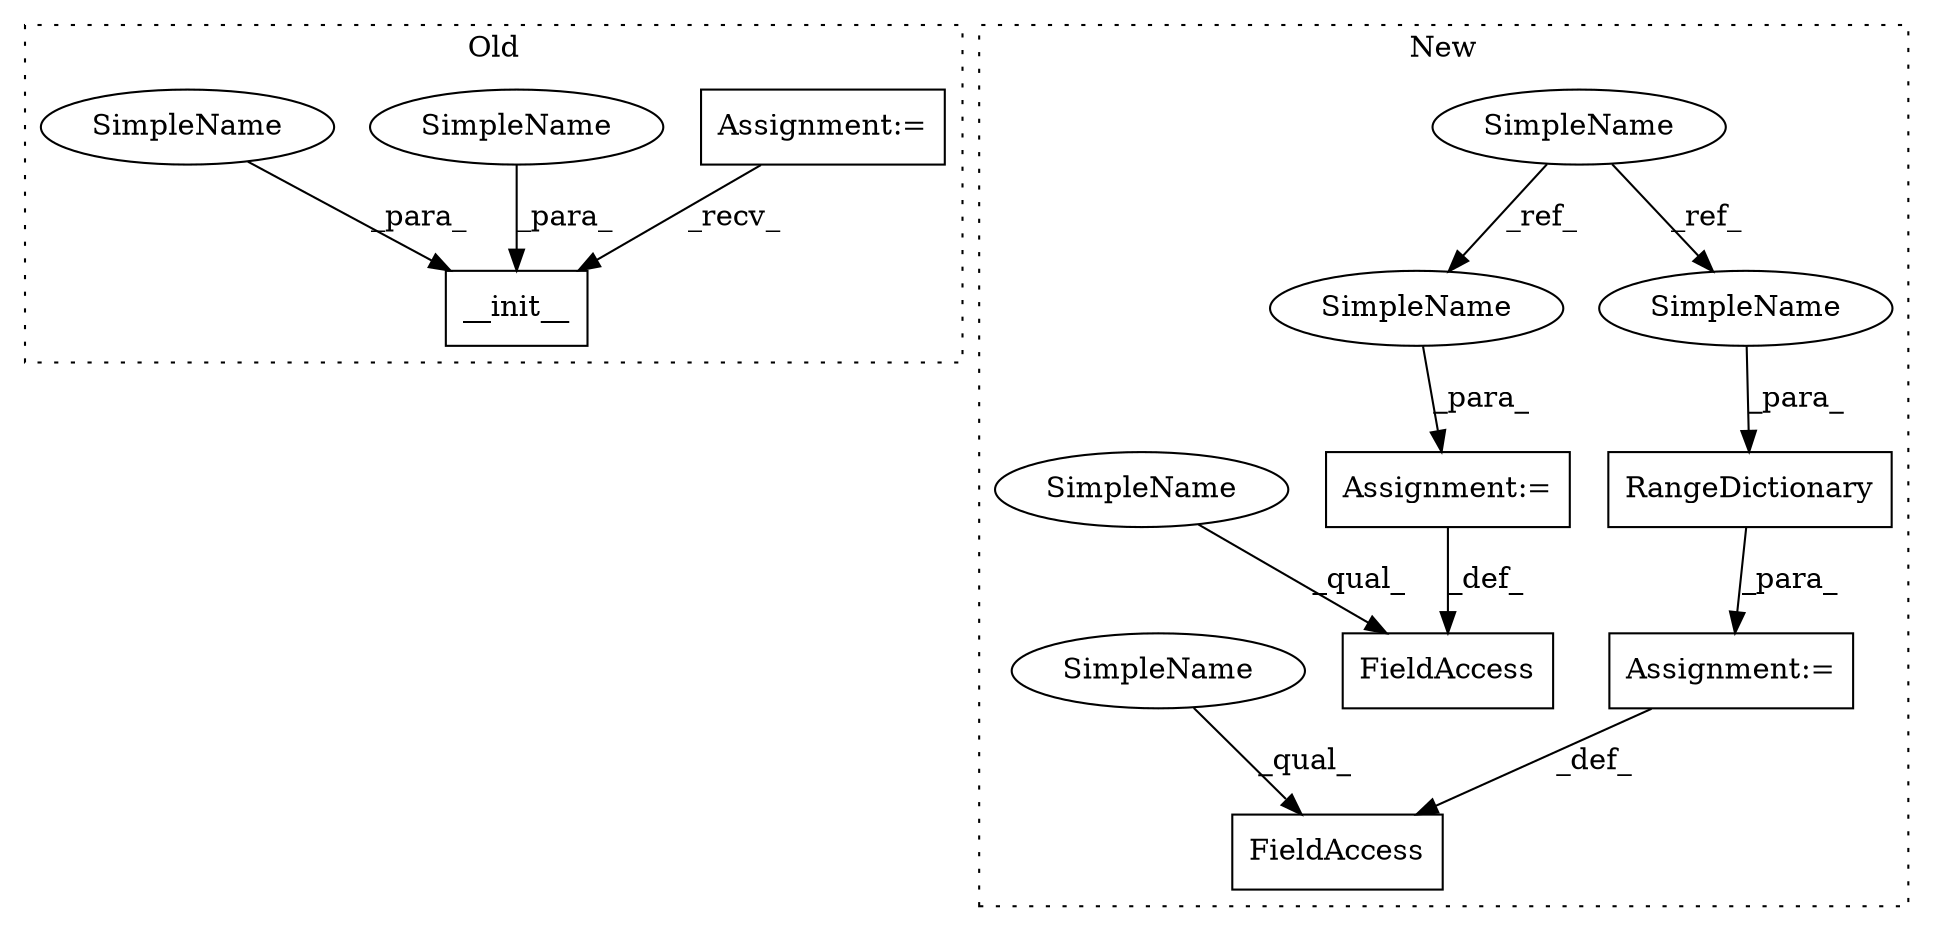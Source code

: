 digraph G {
subgraph cluster0 {
1 [label="__init__" a="32" s="2193,2216" l="9,1" shape="box"];
3 [label="Assignment:=" a="7" s="1928" l="18" shape="box"];
11 [label="SimpleName" a="42" s="2202" l="4" shape="ellipse"];
12 [label="SimpleName" a="42" s="2207" l="9" shape="ellipse"];
label = "Old";
style="dotted";
}
subgraph cluster1 {
2 [label="RangeDictionary" a="32" s="2196,2221" l="16,1" shape="box"];
4 [label="SimpleName" a="42" s="1753" l="9" shape="ellipse"];
5 [label="Assignment:=" a="7" s="2169" l="1" shape="box"];
6 [label="FieldAccess" a="22" s="2154" l="15" shape="box"];
7 [label="FieldAccess" a="22" s="2185" l="10" shape="box"];
8 [label="Assignment:=" a="7" s="2195" l="1" shape="box"];
9 [label="SimpleName" a="42" s="2170" l="9" shape="ellipse"];
10 [label="SimpleName" a="42" s="2212" l="9" shape="ellipse"];
13 [label="SimpleName" a="42" s="2154" l="4" shape="ellipse"];
14 [label="SimpleName" a="42" s="2185" l="4" shape="ellipse"];
label = "New";
style="dotted";
}
2 -> 8 [label="_para_"];
3 -> 1 [label="_recv_"];
4 -> 10 [label="_ref_"];
4 -> 9 [label="_ref_"];
5 -> 6 [label="_def_"];
8 -> 7 [label="_def_"];
9 -> 5 [label="_para_"];
10 -> 2 [label="_para_"];
11 -> 1 [label="_para_"];
12 -> 1 [label="_para_"];
13 -> 6 [label="_qual_"];
14 -> 7 [label="_qual_"];
}